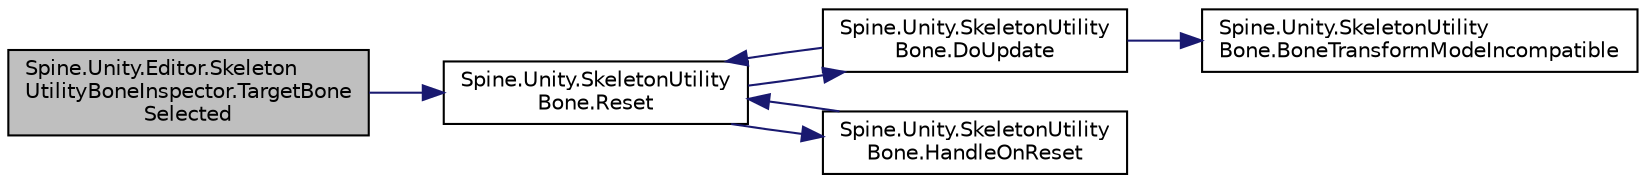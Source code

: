 digraph "Spine.Unity.Editor.SkeletonUtilityBoneInspector.TargetBoneSelected"
{
 // LATEX_PDF_SIZE
  edge [fontname="Helvetica",fontsize="10",labelfontname="Helvetica",labelfontsize="10"];
  node [fontname="Helvetica",fontsize="10",shape=record];
  rankdir="LR";
  Node1 [label="Spine.Unity.Editor.Skeleton\lUtilityBoneInspector.TargetBone\lSelected",height=0.2,width=0.4,color="black", fillcolor="grey75", style="filled", fontcolor="black",tooltip=" "];
  Node1 -> Node2 [color="midnightblue",fontsize="10",style="solid"];
  Node2 [label="Spine.Unity.SkeletonUtility\lBone.Reset",height=0.2,width=0.4,color="black", fillcolor="white", style="filled",URL="$class_spine_1_1_unity_1_1_skeleton_utility_bone.html#a14a1a7281090d09bc769a940d4f693c4",tooltip=" "];
  Node2 -> Node3 [color="midnightblue",fontsize="10",style="solid"];
  Node3 [label="Spine.Unity.SkeletonUtility\lBone.DoUpdate",height=0.2,width=0.4,color="black", fillcolor="white", style="filled",URL="$class_spine_1_1_unity_1_1_skeleton_utility_bone.html#a727d80d5937dbf167f0fc4b92f7c83bc",tooltip=" "];
  Node3 -> Node4 [color="midnightblue",fontsize="10",style="solid"];
  Node4 [label="Spine.Unity.SkeletonUtility\lBone.BoneTransformModeIncompatible",height=0.2,width=0.4,color="black", fillcolor="white", style="filled",URL="$class_spine_1_1_unity_1_1_skeleton_utility_bone.html#aaa8e1c680bad0662f74fa8a047c9db57",tooltip=" "];
  Node3 -> Node2 [color="midnightblue",fontsize="10",style="solid"];
  Node2 -> Node5 [color="midnightblue",fontsize="10",style="solid"];
  Node5 [label="Spine.Unity.SkeletonUtility\lBone.HandleOnReset",height=0.2,width=0.4,color="black", fillcolor="white", style="filled",URL="$class_spine_1_1_unity_1_1_skeleton_utility_bone.html#a8807d55e246a6e212449c510c16a397c",tooltip=" "];
  Node5 -> Node2 [color="midnightblue",fontsize="10",style="solid"];
}
